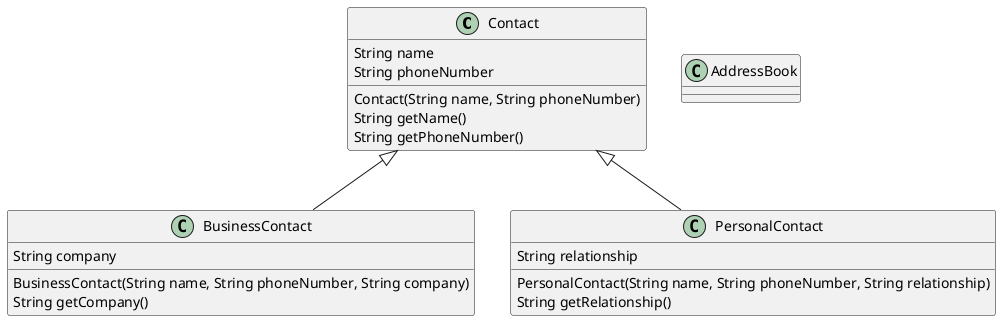 @startuml

class Contact {
    String name
    String phoneNumber
    Contact(String name, String phoneNumber)
    String getName()
    String getPhoneNumber()
}
class BusinessContact extends Contact {
    String company
    BusinessContact(String name, String phoneNumber, String company)
    String getCompany()
}
class PersonalContact extends Contact {
    String relationship
    PersonalContact(String name, String phoneNumber, String relationship)
    String getRelationship()
}
class AddressBook

@enduml